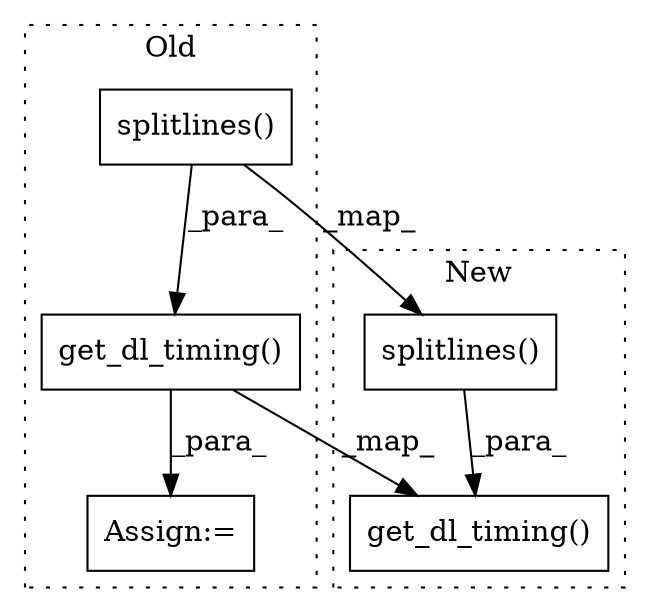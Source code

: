 digraph G {
subgraph cluster0 {
1 [label="splitlines()" a="75" s="2209" l="16" shape="box"];
4 [label="get_dl_timing()" a="75" s="2175,2225" l="34,1" shape="box"];
5 [label="Assign:=" a="68" s="2171" l="4" shape="box"];
label = "Old";
style="dotted";
}
subgraph cluster1 {
2 [label="splitlines()" a="75" s="2210" l="16" shape="box"];
3 [label="get_dl_timing()" a="75" s="2176,2226" l="34,1" shape="box"];
label = "New";
style="dotted";
}
1 -> 2 [label="_map_"];
1 -> 4 [label="_para_"];
2 -> 3 [label="_para_"];
4 -> 5 [label="_para_"];
4 -> 3 [label="_map_"];
}